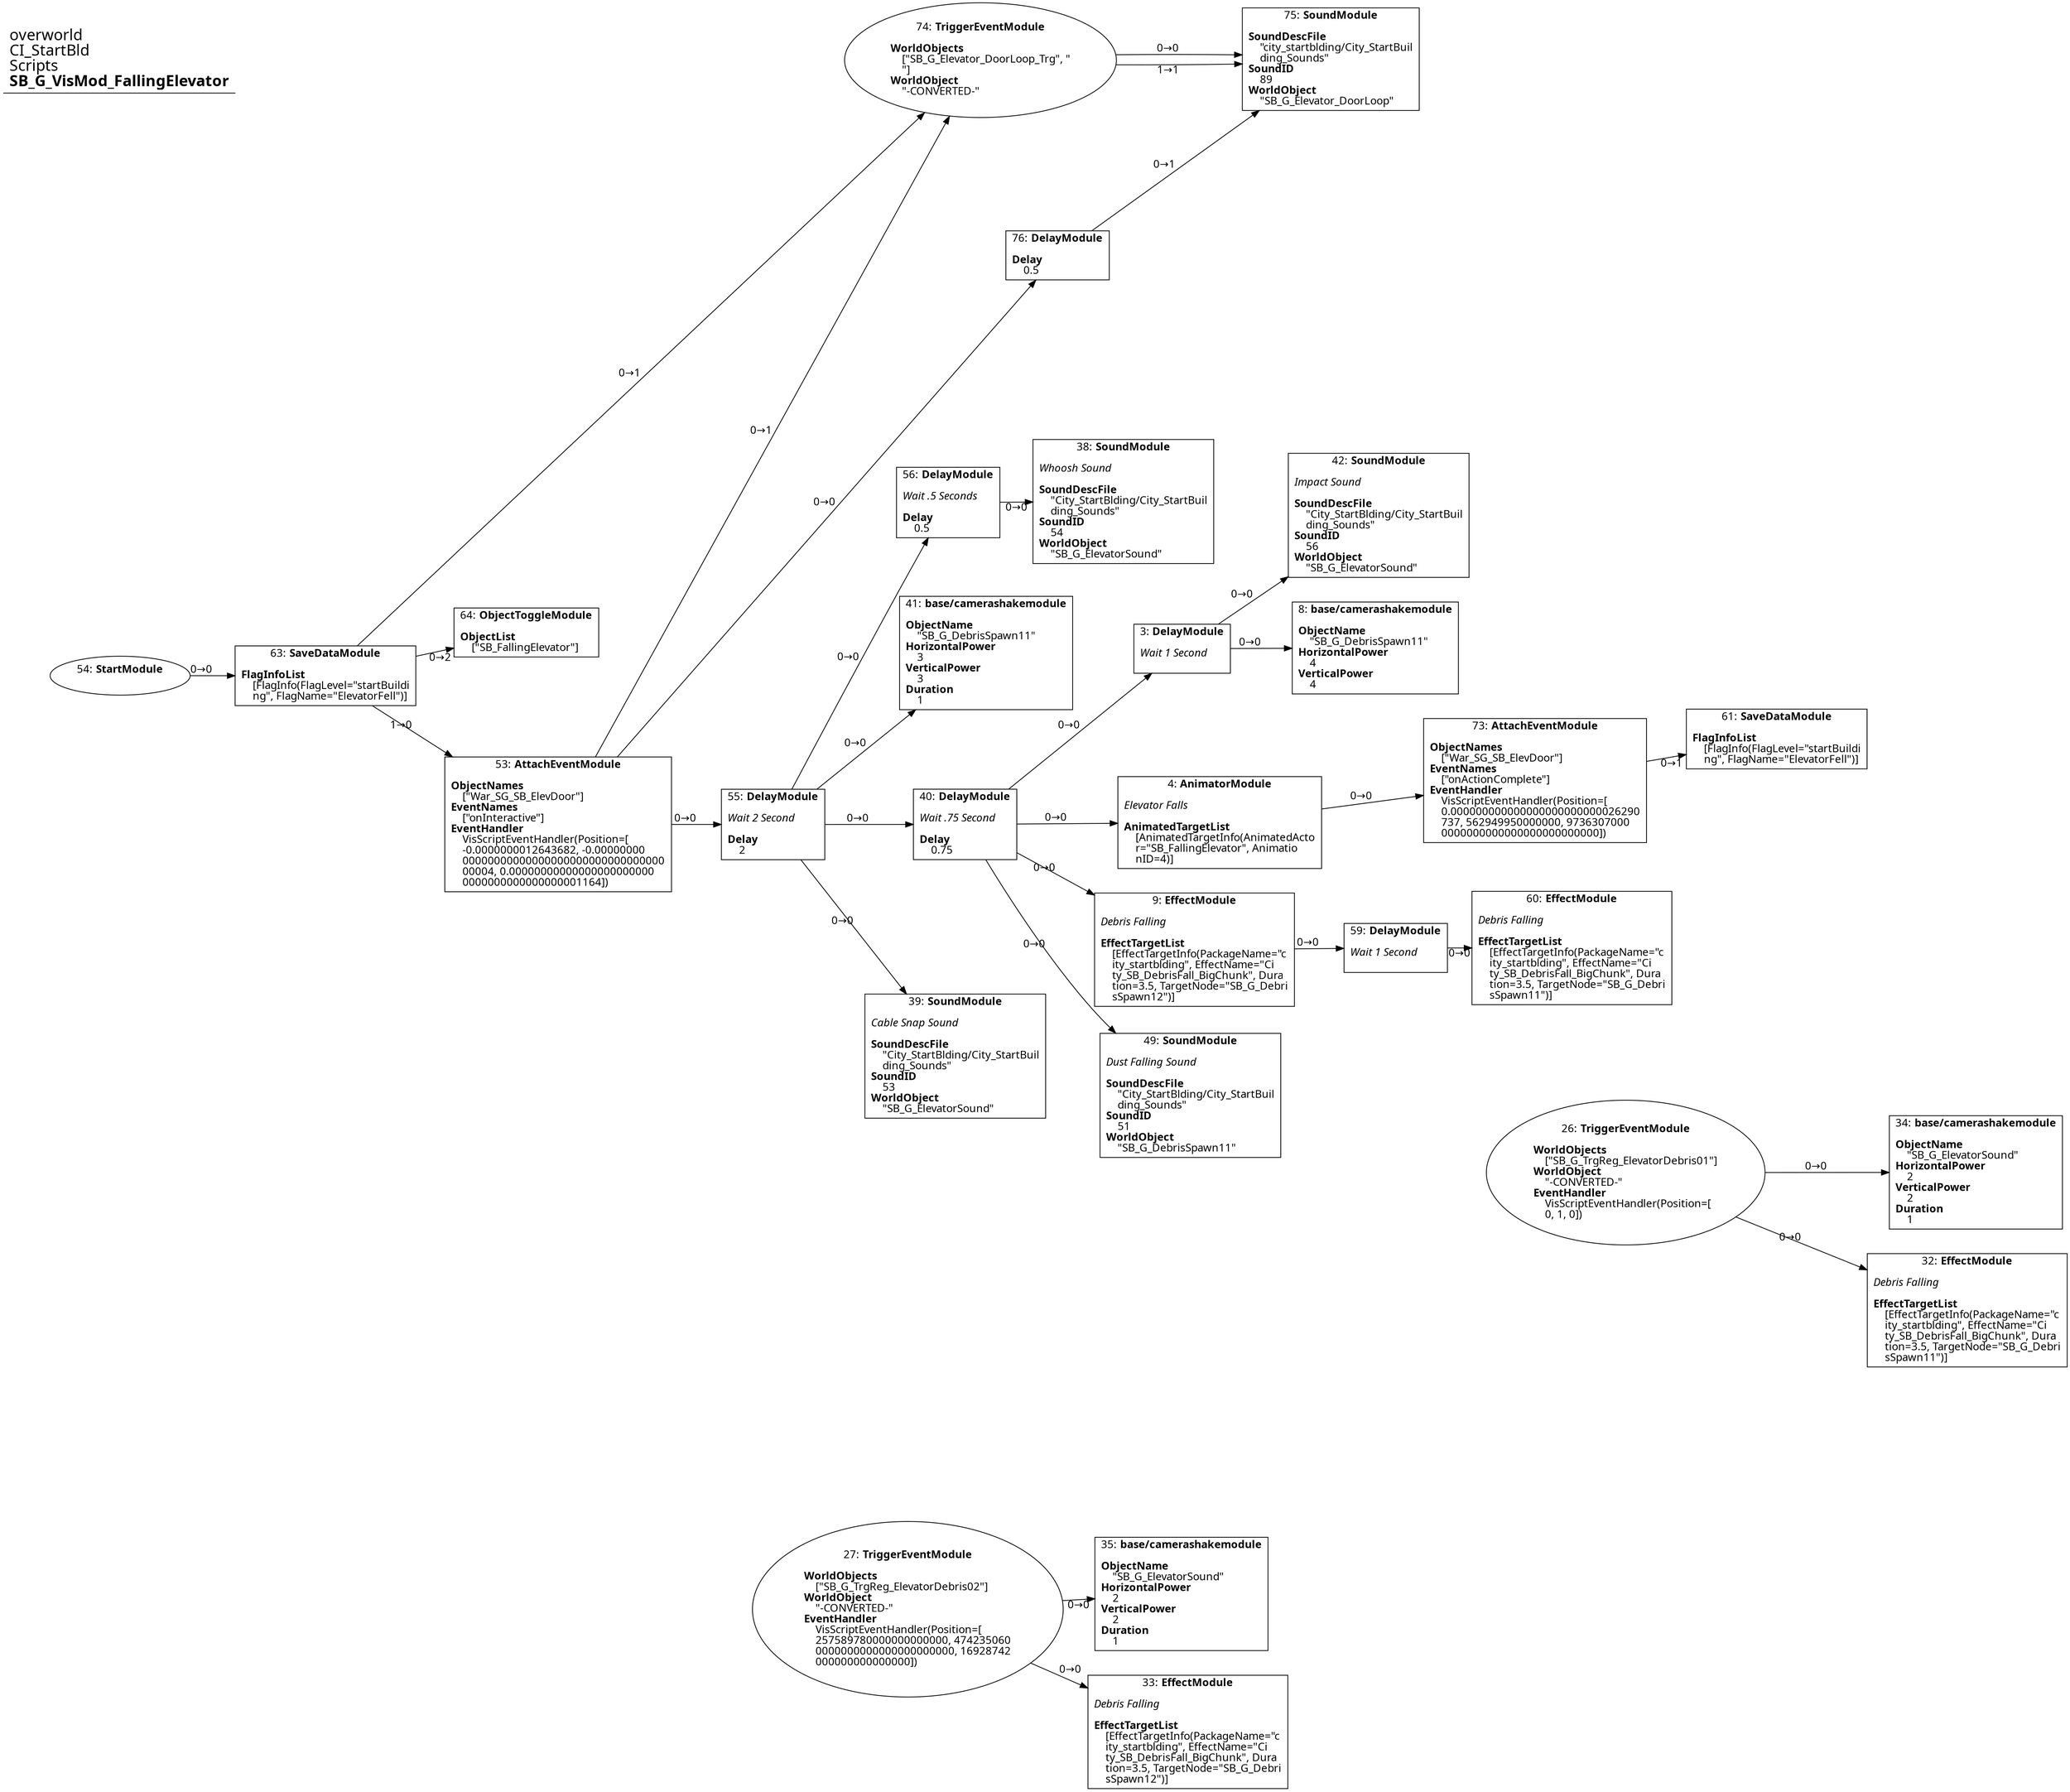 digraph {
    layout = fdp;
    overlap = prism;
    sep = "+16";
    splines = spline;

    node [ shape = box ];

    graph [ fontname = "Segoe UI" ];
    node [ fontname = "Segoe UI" ];
    edge [ fontname = "Segoe UI" ];

    3 [ label = <3: <b>DelayModule</b><br/><br/><i>Wait 1 Second<br align="left"/></i><br align="left"/>> ];
    3 [ pos = "0.335,-0.023000002!" ];
    3 -> 8 [ label = "0→0" ];
    3 -> 42 [ label = "0→0" ];

    4 [ label = <4: <b>AnimatorModule</b><br/><br/><i>Elevator Falls<br align="left"/></i><br align="left"/><b>AnimatedTargetList</b><br align="left"/>    [AnimatedTargetInfo(AnimatedActo<br align="left"/>    r=&quot;SB_FallingElevator&quot;, Animatio<br align="left"/>    nID=4)]<br align="left"/>> ];
    4 [ pos = "0.36600003,-0.208!" ];
    4 -> 73 [ label = "0→0" ];

    8 [ label = <8: <b>base/camerashakemodule</b><br/><br/><b>ObjectName</b><br align="left"/>    &quot;SB_G_DebrisSpawn11&quot;<br align="left"/><b>HorizontalPower</b><br align="left"/>    4<br align="left"/><b>VerticalPower</b><br align="left"/>    4<br align="left"/>> ];
    8 [ pos = "0.54,-0.023000002!" ];

    9 [ label = <9: <b>EffectModule</b><br/><br/><i>Debris Falling<br align="left"/></i><br align="left"/><b>EffectTargetList</b><br align="left"/>    [EffectTargetInfo(PackageName=&quot;c<br align="left"/>    ity_startblding&quot;, EffectName=&quot;Ci<br align="left"/>    ty_SB_DebrisFall_BigChunk&quot;, Dura<br align="left"/>    tion=3.5, TargetNode=&quot;SB_G_Debri<br align="left"/>    sSpawn12&quot;)]<br align="left"/>> ];
    9 [ pos = "0.34,-0.33900002!" ];
    9 -> 59 [ label = "0→0" ];

    26 [ label = <26: <b>TriggerEventModule</b><br/><br/><b>WorldObjects</b><br align="left"/>    [&quot;SB_G_TrgReg_ElevatorDebris01&quot;]<br align="left"/><b>WorldObject</b><br align="left"/>    &quot;-CONVERTED-&quot;<br align="left"/><b>EventHandler</b><br align="left"/>    VisScriptEventHandler(Position=[<br align="left"/>    0, 1, 0])<br align="left"/>> ];
    26 [ shape = oval ]
    26 [ pos = "0.79300004,-0.57900006!" ];
    26 -> 32 [ label = "0→0" ];
    26 -> 34 [ label = "0→0" ];

    27 [ label = <27: <b>TriggerEventModule</b><br/><br/><b>WorldObjects</b><br align="left"/>    [&quot;SB_G_TrgReg_ElevatorDebris02&quot;]<br align="left"/><b>WorldObject</b><br align="left"/>    &quot;-CONVERTED-&quot;<br align="left"/><b>EventHandler</b><br align="left"/>    VisScriptEventHandler(Position=[<br align="left"/>    257589780000000000000, 474235060<br align="left"/>    0000000000000000000000, 16928742<br align="left"/>    000000000000000])<br align="left"/>> ];
    27 [ shape = oval ]
    27 [ pos = "0.059000004,-1.0480001!" ];
    27 -> 33 [ label = "0→0" ];
    27 -> 35 [ label = "0→0" ];

    32 [ label = <32: <b>EffectModule</b><br/><br/><i>Debris Falling<br align="left"/></i><br align="left"/><b>EffectTargetList</b><br align="left"/>    [EffectTargetInfo(PackageName=&quot;c<br align="left"/>    ity_startblding&quot;, EffectName=&quot;Ci<br align="left"/>    ty_SB_DebrisFall_BigChunk&quot;, Dura<br align="left"/>    tion=3.5, TargetNode=&quot;SB_G_Debri<br align="left"/>    sSpawn11&quot;)]<br align="left"/>> ];
    32 [ pos = "1.1600001,-0.72300005!" ];

    33 [ label = <33: <b>EffectModule</b><br/><br/><i>Debris Falling<br align="left"/></i><br align="left"/><b>EffectTargetList</b><br align="left"/>    [EffectTargetInfo(PackageName=&quot;c<br align="left"/>    ity_startblding&quot;, EffectName=&quot;Ci<br align="left"/>    ty_SB_DebrisFall_BigChunk&quot;, Dura<br align="left"/>    tion=3.5, TargetNode=&quot;SB_G_Debri<br align="left"/>    sSpawn12&quot;)]<br align="left"/>> ];
    33 [ pos = "0.326,-1.1470001!" ];

    34 [ label = <34: <b>base/camerashakemodule</b><br/><br/><b>ObjectName</b><br align="left"/>    &quot;SB_G_ElevatorSound&quot;<br align="left"/><b>HorizontalPower</b><br align="left"/>    2<br align="left"/><b>VerticalPower</b><br align="left"/>    2<br align="left"/><b>Duration</b><br align="left"/>    1<br align="left"/>> ];
    34 [ pos = "1.169,-0.57900006!" ];

    35 [ label = <35: <b>base/camerashakemodule</b><br/><br/><b>ObjectName</b><br align="left"/>    &quot;SB_G_ElevatorSound&quot;<br align="left"/><b>HorizontalPower</b><br align="left"/>    2<br align="left"/><b>VerticalPower</b><br align="left"/>    2<br align="left"/><b>Duration</b><br align="left"/>    1<br align="left"/>> ];
    35 [ pos = "0.32200003,-1.0480001!" ];

    38 [ label = <38: <b>SoundModule</b><br/><br/><i>Whoosh Sound<br align="left"/></i><br align="left"/><b>SoundDescFile</b><br align="left"/>    &quot;City_StartBlding/City_StartBuil<br align="left"/>    ding_Sounds&quot;<br align="left"/><b>SoundID</b><br align="left"/>    54<br align="left"/><b>WorldObject</b><br align="left"/>    &quot;SB_G_ElevatorSound&quot;<br align="left"/>> ];
    38 [ pos = "0.27400002,0.134!" ];

    39 [ label = <39: <b>SoundModule</b><br/><br/><i>Cable Snap Sound<br align="left"/></i><br align="left"/><b>SoundDescFile</b><br align="left"/>    &quot;City_StartBlding/City_StartBuil<br align="left"/>    ding_Sounds&quot;<br align="left"/><b>SoundID</b><br align="left"/>    53<br align="left"/><b>WorldObject</b><br align="left"/>    &quot;SB_G_ElevatorSound&quot;<br align="left"/>> ];
    39 [ pos = "0.091000006,-0.45400003!" ];

    40 [ label = <40: <b>DelayModule</b><br/><br/><i>Wait .75 Second<br align="left"/></i><br align="left"/><b>Delay</b><br align="left"/>    0.75<br align="left"/>> ];
    40 [ pos = "0.102000006,-0.208!" ];
    40 -> 3 [ label = "0→0" ];
    40 -> 4 [ label = "0→0" ];
    40 -> 9 [ label = "0→0" ];
    40 -> 49 [ label = "0→0" ];

    41 [ label = <41: <b>base/camerashakemodule</b><br/><br/><b>ObjectName</b><br align="left"/>    &quot;SB_G_DebrisSpawn11&quot;<br align="left"/><b>HorizontalPower</b><br align="left"/>    3<br align="left"/><b>VerticalPower</b><br align="left"/>    3<br align="left"/><b>Duration</b><br align="left"/>    1<br align="left"/>> ];
    41 [ pos = "0.127,-0.026!" ];

    42 [ label = <42: <b>SoundModule</b><br/><br/><i>Impact Sound<br align="left"/></i><br align="left"/><b>SoundDescFile</b><br align="left"/>    &quot;City_StartBlding/City_StartBuil<br align="left"/>    ding_Sounds&quot;<br align="left"/><b>SoundID</b><br align="left"/>    56<br align="left"/><b>WorldObject</b><br align="left"/>    &quot;SB_G_ElevatorSound&quot;<br align="left"/>> ];
    42 [ pos = "0.54300004,0.11100001!" ];

    49 [ label = <49: <b>SoundModule</b><br/><br/><i>Dust Falling Sound<br align="left"/></i><br align="left"/><b>SoundDescFile</b><br align="left"/>    &quot;City_StartBlding/City_StartBuil<br align="left"/>    ding_Sounds&quot;<br align="left"/><b>SoundID</b><br align="left"/>    51<br align="left"/><b>WorldObject</b><br align="left"/>    &quot;SB_G_DebrisSpawn11&quot;<br align="left"/>> ];
    49 [ pos = "0.33800003,-0.49600002!" ];

    53 [ label = <53: <b>AttachEventModule</b><br/><br/><b>ObjectNames</b><br align="left"/>    [&quot;War_SG_SB_ElevDoor&quot;]<br align="left"/><b>EventNames</b><br align="left"/>    [&quot;onInteractive&quot;]<br align="left"/><b>EventHandler</b><br align="left"/>    VisScriptEventHandler(Position=[<br align="left"/>    -0.0000000012643682, -0.00000000<br align="left"/>    00000000000000000000000000000000<br align="left"/>    00004, 0.00000000000000000000000<br align="left"/>    0000000000000000001164])<br align="left"/>> ];
    53 [ pos = "-0.33200002,-0.208!" ];
    53 -> 55 [ label = "0→0" ];
    53 -> 74 [ label = "0→1" ];
    53 -> 76 [ label = "0→0" ];

    54 [ label = <54: <b>StartModule</b><br/><br/>> ];
    54 [ shape = oval ]
    54 [ pos = "-0.79800004,-0.05!" ];
    54 -> 63 [ label = "0→0" ];

    55 [ label = <55: <b>DelayModule</b><br/><br/><i>Wait 2 Second<br align="left"/></i><br align="left"/><b>Delay</b><br align="left"/>    2<br align="left"/>> ];
    55 [ pos = "-0.102000006,-0.208!" ];
    55 -> 41 [ label = "0→0" ];
    55 -> 40 [ label = "0→0" ];
    55 -> 39 [ label = "0→0" ];
    55 -> 56 [ label = "0→0" ];

    56 [ label = <56: <b>DelayModule</b><br/><br/><i>Wait .5 Seconds<br align="left"/></i><br align="left"/><b>Delay</b><br align="left"/>    0.5<br align="left"/>> ];
    56 [ pos = "0.087000005,0.134!" ];
    56 -> 38 [ label = "0→0" ];

    59 [ label = <59: <b>DelayModule</b><br/><br/><i>Wait 1 Second<br align="left"/></i><br align="left"/>> ];
    59 [ pos = "0.55200005,-0.33900002!" ];
    59 -> 60 [ label = "0→0" ];

    60 [ label = <60: <b>EffectModule</b><br/><br/><i>Debris Falling<br align="left"/></i><br align="left"/><b>EffectTargetList</b><br align="left"/>    [EffectTargetInfo(PackageName=&quot;c<br align="left"/>    ity_startblding&quot;, EffectName=&quot;Ci<br align="left"/>    ty_SB_DebrisFall_BigChunk&quot;, Dura<br align="left"/>    tion=3.5, TargetNode=&quot;SB_G_Debri<br align="left"/>    sSpawn11&quot;)]<br align="left"/>> ];
    60 [ pos = "0.726,-0.33900002!" ];

    61 [ label = <61: <b>SaveDataModule</b><br/><br/><b>FlagInfoList</b><br align="left"/>    [FlagInfo(FlagLevel=&quot;startBuildi<br align="left"/>    ng&quot;, FlagName=&quot;ElevatorFell&quot;)]<br align="left"/>> ];
    61 [ pos = "0.93600005,-0.108!" ];

    63 [ label = <63: <b>SaveDataModule</b><br/><br/><b>FlagInfoList</b><br align="left"/>    [FlagInfo(FlagLevel=&quot;startBuildi<br align="left"/>    ng&quot;, FlagName=&quot;ElevatorFell&quot;)]<br align="left"/>> ];
    63 [ pos = "-0.58000004,-0.05!" ];
    63 -> 64 [ label = "0→2" ];
    63 -> 53 [ label = "1→0" ];
    63 -> 74 [ label = "0→1" ];

    64 [ label = <64: <b>ObjectToggleModule</b><br/><br/><b>ObjectList</b><br align="left"/>    [&quot;SB_FallingElevator&quot;]<br align="left"/>> ];
    64 [ pos = "-0.36600003,-0.004!" ];

    73 [ label = <73: <b>AttachEventModule</b><br/><br/><b>ObjectNames</b><br align="left"/>    [&quot;War_SG_SB_ElevDoor&quot;]<br align="left"/><b>EventNames</b><br align="left"/>    [&quot;onActionComplete&quot;]<br align="left"/><b>EventHandler</b><br align="left"/>    VisScriptEventHandler(Position=[<br align="left"/>    0.000000000000000000000000026290<br align="left"/>    737, 562949950000000, 9736307000<br align="left"/>    0000000000000000000000000])<br align="left"/>> ];
    73 [ pos = "0.67,-0.13100001!" ];
    73 -> 61 [ label = "0→1" ];

    74 [ label = <74: <b>TriggerEventModule</b><br/><br/><b>WorldObjects</b><br align="left"/>    [&quot;SB_G_Elevator_DoorLoop_Trg&quot;, &quot;<br align="left"/>    &quot;]<br align="left"/><b>WorldObject</b><br align="left"/>    &quot;-CONVERTED-&quot;<br align="left"/>> ];
    74 [ shape = oval ]
    74 [ pos = "0.119,0.60400003!" ];
    74 -> 75 [ label = "0→0" ];
    74 -> 75 [ label = "1→1" ];

    75 [ label = <75: <b>SoundModule</b><br/><br/><b>SoundDescFile</b><br align="left"/>    &quot;city_startblding/City_StartBuil<br align="left"/>    ding_Sounds&quot;<br align="left"/><b>SoundID</b><br align="left"/>    89<br align="left"/><b>WorldObject</b><br align="left"/>    &quot;SB_G_Elevator_DoorLoop&quot;<br align="left"/>> ];
    75 [ pos = "0.48700002,0.60400003!" ];

    76 [ label = <76: <b>DelayModule</b><br/><br/><b>Delay</b><br align="left"/>    0.5<br align="left"/>> ];
    76 [ pos = "0.202,0.39600003!" ];
    76 -> 75 [ label = "0→1" ];

    title [ pos = "-0.799,0.605!" ];
    title [ shape = underline ];
    title [ label = <<font point-size="20">overworld<br align="left"/>CI_StartBld<br align="left"/>Scripts<br align="left"/><b>SB_G_VisMod_FallingElevator</b><br align="left"/></font>> ];
}

